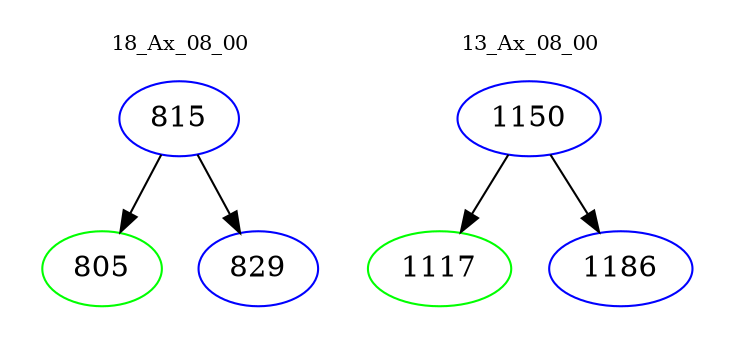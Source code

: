 digraph{
subgraph cluster_0 {
color = white
label = "18_Ax_08_00";
fontsize=10;
T0_815 [label="815", color="blue"]
T0_815 -> T0_805 [color="black"]
T0_805 [label="805", color="green"]
T0_815 -> T0_829 [color="black"]
T0_829 [label="829", color="blue"]
}
subgraph cluster_1 {
color = white
label = "13_Ax_08_00";
fontsize=10;
T1_1150 [label="1150", color="blue"]
T1_1150 -> T1_1117 [color="black"]
T1_1117 [label="1117", color="green"]
T1_1150 -> T1_1186 [color="black"]
T1_1186 [label="1186", color="blue"]
}
}
